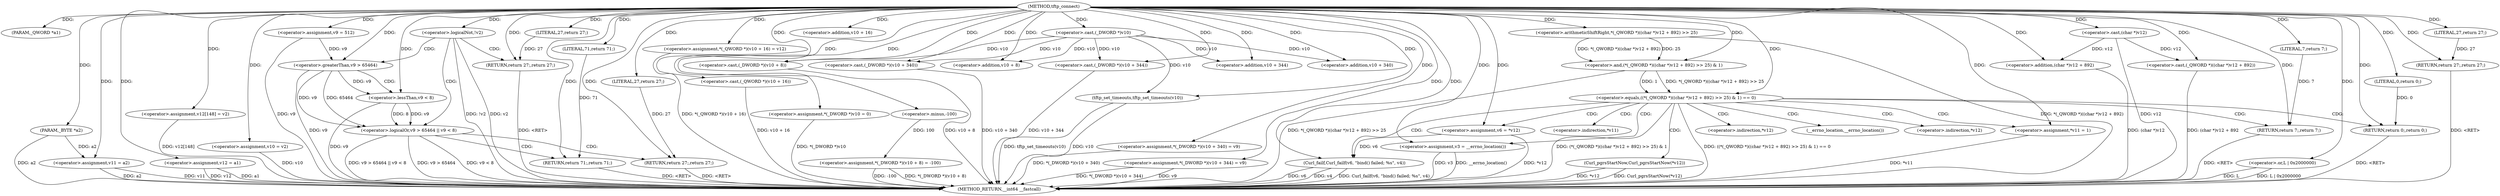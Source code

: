 digraph tftp_connect {  
"1000110" [label = "(METHOD,tftp_connect)" ]
"1000244" [label = "(METHOD_RETURN,__int64 __fastcall)" ]
"1000111" [label = "(PARAM,_QWORD *a1)" ]
"1000112" [label = "(PARAM,_BYTE *a2)" ]
"1000123" [label = "(<operator>.assignment,v12 = a1)" ]
"1000126" [label = "(<operator>.assignment,v11 = a2)" ]
"1000129" [label = "(<operator>.assignment,v9 = 512)" ]
"1000132" [label = "(<operator>.assignment,v12[148] = v2)" ]
"1000137" [label = "(<operator>.assignment,v10 = v2)" ]
"1000141" [label = "(<operator>.logicalNot,!v2)" ]
"1000143" [label = "(RETURN,return 27;,return 27;)" ]
"1000144" [label = "(LITERAL,27,return 27;)" ]
"1000147" [label = "(<operator>.logicalOr,v9 > 65464 || v9 < 8)" ]
"1000148" [label = "(<operator>.greaterThan,v9 > 65464)" ]
"1000151" [label = "(<operator>.lessThan,v9 < 8)" ]
"1000154" [label = "(RETURN,return 71;,return 71;)" ]
"1000155" [label = "(LITERAL,71,return 71;)" ]
"1000156" [label = "(RETURN,return 27;,return 27;)" ]
"1000157" [label = "(LITERAL,27,return 27;)" ]
"1000159" [label = "(<operator>.assignment,*(_QWORD *)(v10 + 16) = v12)" ]
"1000161" [label = "(<operator>.cast,(_QWORD *)(v10 + 16))" ]
"1000163" [label = "(<operator>.addition,v10 + 16)" ]
"1000167" [label = "(<operator>.assignment,*(_DWORD *)v10 = 0)" ]
"1000169" [label = "(<operator>.cast,(_DWORD *)v10)" ]
"1000173" [label = "(<operator>.assignment,*(_DWORD *)(v10 + 8) = -100)" ]
"1000175" [label = "(<operator>.cast,(_DWORD *)(v10 + 8))" ]
"1000177" [label = "(<operator>.addition,v10 + 8)" ]
"1000180" [label = "(<operator>.minus,-100)" ]
"1000182" [label = "(<operator>.assignment,*(_DWORD *)(v10 + 340) = v9)" ]
"1000184" [label = "(<operator>.cast,(_DWORD *)(v10 + 340))" ]
"1000186" [label = "(<operator>.addition,v10 + 340)" ]
"1000190" [label = "(<operator>.assignment,*(_DWORD *)(v10 + 344) = v9)" ]
"1000192" [label = "(<operator>.cast,(_DWORD *)(v10 + 344))" ]
"1000194" [label = "(<operator>.addition,v10 + 344)" ]
"1000198" [label = "(tftp_set_timeouts,tftp_set_timeouts(v10))" ]
"1000201" [label = "(<operator>.equals,((*(_QWORD *)((char *)v12 + 892) >> 25) & 1) == 0)" ]
"1000202" [label = "(<operator>.and,(*(_QWORD *)((char *)v12 + 892) >> 25) & 1)" ]
"1000203" [label = "(<operator>.arithmeticShiftRight,*(_QWORD *)((char *)v12 + 892) >> 25)" ]
"1000205" [label = "(<operator>.cast,(_QWORD *)((char *)v12 + 892))" ]
"1000207" [label = "(<operator>.addition,(char *)v12 + 892)" ]
"1000208" [label = "(<operator>.cast,(char *)v12)" ]
"1000217" [label = "(<operator>.assignment,v6 = *v12)" ]
"1000221" [label = "(<operator>.assignment,v3 = __errno_location())" ]
"1000224" [label = "(Curl_failf,Curl_failf(v6, \"bind() failed; %s\", v4))" ]
"1000228" [label = "(RETURN,return 7;,return 7;)" ]
"1000229" [label = "(LITERAL,7,return 7;)" ]
"1000230" [label = "(<operator>.or,L | 0x2000000)" ]
"1000233" [label = "(Curl_pgrsStartNow,Curl_pgrsStartNow(*v12))" ]
"1000236" [label = "(<operator>.assignment,*v11 = 1)" ]
"1000240" [label = "(RETURN,return 0;,return 0;)" ]
"1000241" [label = "(LITERAL,0,return 0;)" ]
"1000242" [label = "(RETURN,return 27;,return 27;)" ]
"1000243" [label = "(LITERAL,27,return 27;)" ]
"1000219" [label = "(<operator>.indirection,*v12)" ]
"1000223" [label = "(__errno_location,__errno_location())" ]
"1000234" [label = "(<operator>.indirection,*v12)" ]
"1000237" [label = "(<operator>.indirection,*v11)" ]
  "1000221" -> "1000244"  [ label = "DDG: __errno_location()"] 
  "1000137" -> "1000244"  [ label = "DDG: v10"] 
  "1000224" -> "1000244"  [ label = "DDG: v6"] 
  "1000207" -> "1000244"  [ label = "DDG: (char *)v12"] 
  "1000201" -> "1000244"  [ label = "DDG: ((*(_QWORD *)((char *)v12 + 892) >> 25) & 1) == 0"] 
  "1000159" -> "1000244"  [ label = "DDG: *(_QWORD *)(v10 + 16)"] 
  "1000192" -> "1000244"  [ label = "DDG: v10 + 344"] 
  "1000126" -> "1000244"  [ label = "DDG: a2"] 
  "1000190" -> "1000244"  [ label = "DDG: *(_DWORD *)(v10 + 344)"] 
  "1000198" -> "1000244"  [ label = "DDG: v10"] 
  "1000202" -> "1000244"  [ label = "DDG: *(_QWORD *)((char *)v12 + 892) >> 25"] 
  "1000126" -> "1000244"  [ label = "DDG: v11"] 
  "1000161" -> "1000244"  [ label = "DDG: v10 + 16"] 
  "1000173" -> "1000244"  [ label = "DDG: *(_DWORD *)(v10 + 8)"] 
  "1000123" -> "1000244"  [ label = "DDG: v12"] 
  "1000233" -> "1000244"  [ label = "DDG: Curl_pgrsStartNow(*v12)"] 
  "1000141" -> "1000244"  [ label = "DDG: v2"] 
  "1000230" -> "1000244"  [ label = "DDG: L | 0x2000000"] 
  "1000151" -> "1000244"  [ label = "DDG: v9"] 
  "1000233" -> "1000244"  [ label = "DDG: *v12"] 
  "1000129" -> "1000244"  [ label = "DDG: v9"] 
  "1000224" -> "1000244"  [ label = "DDG: v4"] 
  "1000182" -> "1000244"  [ label = "DDG: *(_DWORD *)(v10 + 340)"] 
  "1000132" -> "1000244"  [ label = "DDG: v12[148]"] 
  "1000224" -> "1000244"  [ label = "DDG: Curl_failf(v6, \"bind() failed; %s\", v4)"] 
  "1000148" -> "1000244"  [ label = "DDG: v9"] 
  "1000173" -> "1000244"  [ label = "DDG: -100"] 
  "1000147" -> "1000244"  [ label = "DDG: v9 > 65464 || v9 < 8"] 
  "1000203" -> "1000244"  [ label = "DDG: *(_QWORD *)((char *)v12 + 892)"] 
  "1000147" -> "1000244"  [ label = "DDG: v9 > 65464"] 
  "1000236" -> "1000244"  [ label = "DDG: *v11"] 
  "1000205" -> "1000244"  [ label = "DDG: (char *)v12 + 892"] 
  "1000221" -> "1000244"  [ label = "DDG: v3"] 
  "1000230" -> "1000244"  [ label = "DDG: L"] 
  "1000198" -> "1000244"  [ label = "DDG: tftp_set_timeouts(v10)"] 
  "1000141" -> "1000244"  [ label = "DDG: !v2"] 
  "1000123" -> "1000244"  [ label = "DDG: a1"] 
  "1000175" -> "1000244"  [ label = "DDG: v10 + 8"] 
  "1000208" -> "1000244"  [ label = "DDG: v12"] 
  "1000112" -> "1000244"  [ label = "DDG: a2"] 
  "1000201" -> "1000244"  [ label = "DDG: (*(_QWORD *)((char *)v12 + 892) >> 25) & 1"] 
  "1000190" -> "1000244"  [ label = "DDG: v9"] 
  "1000167" -> "1000244"  [ label = "DDG: *(_DWORD *)v10"] 
  "1000217" -> "1000244"  [ label = "DDG: *v12"] 
  "1000147" -> "1000244"  [ label = "DDG: v9 < 8"] 
  "1000184" -> "1000244"  [ label = "DDG: v10 + 340"] 
  "1000156" -> "1000244"  [ label = "DDG: <RET>"] 
  "1000143" -> "1000244"  [ label = "DDG: <RET>"] 
  "1000242" -> "1000244"  [ label = "DDG: <RET>"] 
  "1000240" -> "1000244"  [ label = "DDG: <RET>"] 
  "1000154" -> "1000244"  [ label = "DDG: <RET>"] 
  "1000228" -> "1000244"  [ label = "DDG: <RET>"] 
  "1000110" -> "1000111"  [ label = "DDG: "] 
  "1000110" -> "1000112"  [ label = "DDG: "] 
  "1000110" -> "1000123"  [ label = "DDG: "] 
  "1000112" -> "1000126"  [ label = "DDG: a2"] 
  "1000110" -> "1000126"  [ label = "DDG: "] 
  "1000110" -> "1000129"  [ label = "DDG: "] 
  "1000110" -> "1000132"  [ label = "DDG: "] 
  "1000110" -> "1000137"  [ label = "DDG: "] 
  "1000110" -> "1000141"  [ label = "DDG: "] 
  "1000144" -> "1000143"  [ label = "DDG: 27"] 
  "1000110" -> "1000143"  [ label = "DDG: "] 
  "1000110" -> "1000144"  [ label = "DDG: "] 
  "1000148" -> "1000147"  [ label = "DDG: v9"] 
  "1000148" -> "1000147"  [ label = "DDG: 65464"] 
  "1000129" -> "1000148"  [ label = "DDG: v9"] 
  "1000110" -> "1000148"  [ label = "DDG: "] 
  "1000151" -> "1000147"  [ label = "DDG: v9"] 
  "1000151" -> "1000147"  [ label = "DDG: 8"] 
  "1000148" -> "1000151"  [ label = "DDG: v9"] 
  "1000110" -> "1000151"  [ label = "DDG: "] 
  "1000155" -> "1000154"  [ label = "DDG: 71"] 
  "1000110" -> "1000154"  [ label = "DDG: "] 
  "1000110" -> "1000155"  [ label = "DDG: "] 
  "1000157" -> "1000156"  [ label = "DDG: 27"] 
  "1000110" -> "1000156"  [ label = "DDG: "] 
  "1000110" -> "1000157"  [ label = "DDG: "] 
  "1000110" -> "1000159"  [ label = "DDG: "] 
  "1000110" -> "1000161"  [ label = "DDG: "] 
  "1000110" -> "1000163"  [ label = "DDG: "] 
  "1000110" -> "1000167"  [ label = "DDG: "] 
  "1000110" -> "1000169"  [ label = "DDG: "] 
  "1000180" -> "1000173"  [ label = "DDG: 100"] 
  "1000169" -> "1000175"  [ label = "DDG: v10"] 
  "1000110" -> "1000175"  [ label = "DDG: "] 
  "1000169" -> "1000177"  [ label = "DDG: v10"] 
  "1000110" -> "1000177"  [ label = "DDG: "] 
  "1000110" -> "1000180"  [ label = "DDG: "] 
  "1000110" -> "1000182"  [ label = "DDG: "] 
  "1000110" -> "1000184"  [ label = "DDG: "] 
  "1000169" -> "1000184"  [ label = "DDG: v10"] 
  "1000110" -> "1000186"  [ label = "DDG: "] 
  "1000169" -> "1000186"  [ label = "DDG: v10"] 
  "1000110" -> "1000190"  [ label = "DDG: "] 
  "1000110" -> "1000192"  [ label = "DDG: "] 
  "1000169" -> "1000192"  [ label = "DDG: v10"] 
  "1000110" -> "1000194"  [ label = "DDG: "] 
  "1000169" -> "1000194"  [ label = "DDG: v10"] 
  "1000110" -> "1000198"  [ label = "DDG: "] 
  "1000169" -> "1000198"  [ label = "DDG: v10"] 
  "1000202" -> "1000201"  [ label = "DDG: *(_QWORD *)((char *)v12 + 892) >> 25"] 
  "1000202" -> "1000201"  [ label = "DDG: 1"] 
  "1000203" -> "1000202"  [ label = "DDG: *(_QWORD *)((char *)v12 + 892)"] 
  "1000203" -> "1000202"  [ label = "DDG: 25"] 
  "1000208" -> "1000205"  [ label = "DDG: v12"] 
  "1000110" -> "1000205"  [ label = "DDG: "] 
  "1000208" -> "1000207"  [ label = "DDG: v12"] 
  "1000110" -> "1000208"  [ label = "DDG: "] 
  "1000110" -> "1000207"  [ label = "DDG: "] 
  "1000110" -> "1000203"  [ label = "DDG: "] 
  "1000110" -> "1000202"  [ label = "DDG: "] 
  "1000110" -> "1000201"  [ label = "DDG: "] 
  "1000110" -> "1000217"  [ label = "DDG: "] 
  "1000110" -> "1000221"  [ label = "DDG: "] 
  "1000217" -> "1000224"  [ label = "DDG: v6"] 
  "1000110" -> "1000224"  [ label = "DDG: "] 
  "1000229" -> "1000228"  [ label = "DDG: 7"] 
  "1000110" -> "1000228"  [ label = "DDG: "] 
  "1000110" -> "1000229"  [ label = "DDG: "] 
  "1000110" -> "1000230"  [ label = "DDG: "] 
  "1000110" -> "1000236"  [ label = "DDG: "] 
  "1000241" -> "1000240"  [ label = "DDG: 0"] 
  "1000110" -> "1000240"  [ label = "DDG: "] 
  "1000110" -> "1000241"  [ label = "DDG: "] 
  "1000243" -> "1000242"  [ label = "DDG: 27"] 
  "1000110" -> "1000242"  [ label = "DDG: "] 
  "1000110" -> "1000243"  [ label = "DDG: "] 
  "1000141" -> "1000143"  [ label = "CDG: "] 
  "1000141" -> "1000148"  [ label = "CDG: "] 
  "1000141" -> "1000147"  [ label = "CDG: "] 
  "1000147" -> "1000156"  [ label = "CDG: "] 
  "1000147" -> "1000154"  [ label = "CDG: "] 
  "1000148" -> "1000151"  [ label = "CDG: "] 
  "1000201" -> "1000240"  [ label = "CDG: "] 
  "1000201" -> "1000237"  [ label = "CDG: "] 
  "1000201" -> "1000236"  [ label = "CDG: "] 
  "1000201" -> "1000234"  [ label = "CDG: "] 
  "1000201" -> "1000233"  [ label = "CDG: "] 
  "1000201" -> "1000228"  [ label = "CDG: "] 
  "1000201" -> "1000224"  [ label = "CDG: "] 
  "1000201" -> "1000223"  [ label = "CDG: "] 
  "1000201" -> "1000221"  [ label = "CDG: "] 
  "1000201" -> "1000219"  [ label = "CDG: "] 
  "1000201" -> "1000217"  [ label = "CDG: "] 
}
